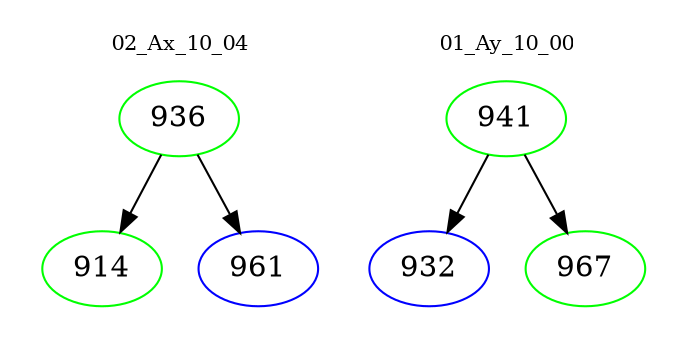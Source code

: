 digraph{
subgraph cluster_0 {
color = white
label = "02_Ax_10_04";
fontsize=10;
T0_936 [label="936", color="green"]
T0_936 -> T0_914 [color="black"]
T0_914 [label="914", color="green"]
T0_936 -> T0_961 [color="black"]
T0_961 [label="961", color="blue"]
}
subgraph cluster_1 {
color = white
label = "01_Ay_10_00";
fontsize=10;
T1_941 [label="941", color="green"]
T1_941 -> T1_932 [color="black"]
T1_932 [label="932", color="blue"]
T1_941 -> T1_967 [color="black"]
T1_967 [label="967", color="green"]
}
}
